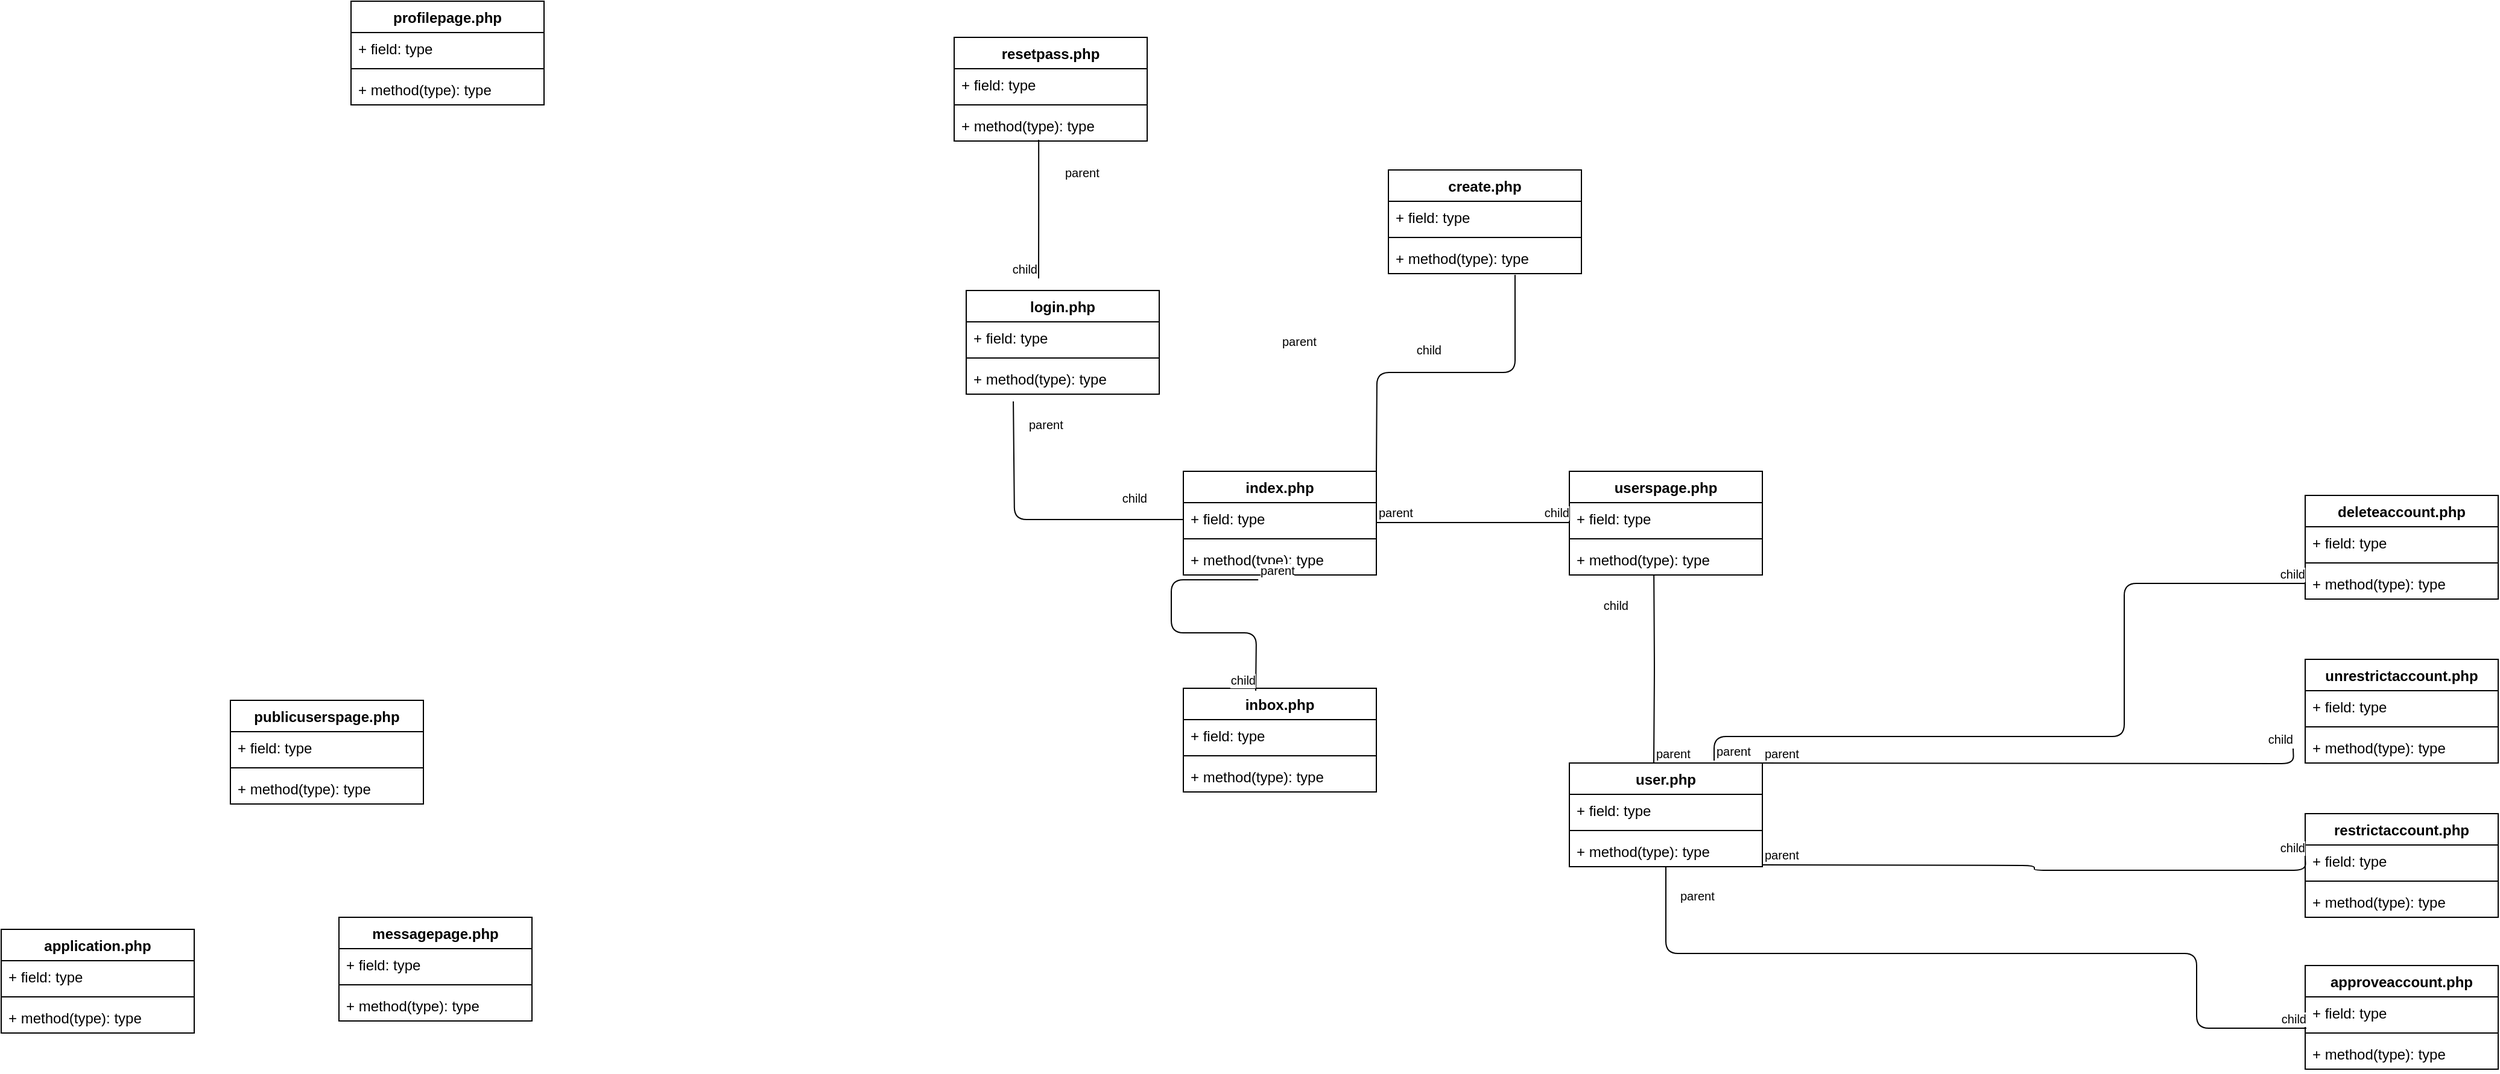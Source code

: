<mxfile version="12.7.0" type="device"><diagram id="EEaUqLNyj_sD7cRAbGWc" name="Page-1"><mxGraphModel dx="2498" dy="748" grid="1" gridSize="10" guides="1" tooltips="1" connect="1" arrows="1" fold="1" page="1" pageScale="1" pageWidth="850" pageHeight="1100" math="0" shadow="0"><root><mxCell id="0"/><mxCell id="1" parent="0"/><mxCell id="sC47pI0qDqFD75u-eTiy-1" value="index.php" style="swimlane;fontStyle=1;align=center;verticalAlign=top;childLayout=stackLayout;horizontal=1;startSize=26;horizontalStack=0;resizeParent=1;resizeParentMax=0;resizeLast=0;collapsible=1;marginBottom=0;" vertex="1" parent="1"><mxGeometry x="410" y="460" width="160" height="86" as="geometry"/></mxCell><mxCell id="sC47pI0qDqFD75u-eTiy-2" value="+ field: type" style="text;strokeColor=none;fillColor=none;align=left;verticalAlign=top;spacingLeft=4;spacingRight=4;overflow=hidden;rotatable=0;points=[[0,0.5],[1,0.5]];portConstraint=eastwest;" vertex="1" parent="sC47pI0qDqFD75u-eTiy-1"><mxGeometry y="26" width="160" height="26" as="geometry"/></mxCell><mxCell id="sC47pI0qDqFD75u-eTiy-3" value="" style="line;strokeWidth=1;fillColor=none;align=left;verticalAlign=middle;spacingTop=-1;spacingLeft=3;spacingRight=3;rotatable=0;labelPosition=right;points=[];portConstraint=eastwest;" vertex="1" parent="sC47pI0qDqFD75u-eTiy-1"><mxGeometry y="52" width="160" height="8" as="geometry"/></mxCell><mxCell id="sC47pI0qDqFD75u-eTiy-4" value="+ method(type): type" style="text;strokeColor=none;fillColor=none;align=left;verticalAlign=top;spacingLeft=4;spacingRight=4;overflow=hidden;rotatable=0;points=[[0,0.5],[1,0.5]];portConstraint=eastwest;" vertex="1" parent="sC47pI0qDqFD75u-eTiy-1"><mxGeometry y="60" width="160" height="26" as="geometry"/></mxCell><mxCell id="sC47pI0qDqFD75u-eTiy-5" value="login.php" style="swimlane;fontStyle=1;align=center;verticalAlign=top;childLayout=stackLayout;horizontal=1;startSize=26;horizontalStack=0;resizeParent=1;resizeParentMax=0;resizeLast=0;collapsible=1;marginBottom=0;" vertex="1" parent="1"><mxGeometry x="230" y="310" width="160" height="86" as="geometry"/></mxCell><mxCell id="sC47pI0qDqFD75u-eTiy-6" value="+ field: type" style="text;strokeColor=none;fillColor=none;align=left;verticalAlign=top;spacingLeft=4;spacingRight=4;overflow=hidden;rotatable=0;points=[[0,0.5],[1,0.5]];portConstraint=eastwest;" vertex="1" parent="sC47pI0qDqFD75u-eTiy-5"><mxGeometry y="26" width="160" height="26" as="geometry"/></mxCell><mxCell id="sC47pI0qDqFD75u-eTiy-7" value="" style="line;strokeWidth=1;fillColor=none;align=left;verticalAlign=middle;spacingTop=-1;spacingLeft=3;spacingRight=3;rotatable=0;labelPosition=right;points=[];portConstraint=eastwest;" vertex="1" parent="sC47pI0qDqFD75u-eTiy-5"><mxGeometry y="52" width="160" height="8" as="geometry"/></mxCell><mxCell id="sC47pI0qDqFD75u-eTiy-8" value="+ method(type): type" style="text;strokeColor=none;fillColor=none;align=left;verticalAlign=top;spacingLeft=4;spacingRight=4;overflow=hidden;rotatable=0;points=[[0,0.5],[1,0.5]];portConstraint=eastwest;" vertex="1" parent="sC47pI0qDqFD75u-eTiy-5"><mxGeometry y="60" width="160" height="26" as="geometry"/></mxCell><mxCell id="sC47pI0qDqFD75u-eTiy-9" value="create.php" style="swimlane;fontStyle=1;align=center;verticalAlign=top;childLayout=stackLayout;horizontal=1;startSize=26;horizontalStack=0;resizeParent=1;resizeParentMax=0;resizeLast=0;collapsible=1;marginBottom=0;" vertex="1" parent="1"><mxGeometry x="580" y="210" width="160" height="86" as="geometry"/></mxCell><mxCell id="sC47pI0qDqFD75u-eTiy-10" value="+ field: type" style="text;strokeColor=none;fillColor=none;align=left;verticalAlign=top;spacingLeft=4;spacingRight=4;overflow=hidden;rotatable=0;points=[[0,0.5],[1,0.5]];portConstraint=eastwest;" vertex="1" parent="sC47pI0qDqFD75u-eTiy-9"><mxGeometry y="26" width="160" height="26" as="geometry"/></mxCell><mxCell id="sC47pI0qDqFD75u-eTiy-11" value="" style="line;strokeWidth=1;fillColor=none;align=left;verticalAlign=middle;spacingTop=-1;spacingLeft=3;spacingRight=3;rotatable=0;labelPosition=right;points=[];portConstraint=eastwest;" vertex="1" parent="sC47pI0qDqFD75u-eTiy-9"><mxGeometry y="52" width="160" height="8" as="geometry"/></mxCell><mxCell id="sC47pI0qDqFD75u-eTiy-12" value="+ method(type): type" style="text;strokeColor=none;fillColor=none;align=left;verticalAlign=top;spacingLeft=4;spacingRight=4;overflow=hidden;rotatable=0;points=[[0,0.5],[1,0.5]];portConstraint=eastwest;" vertex="1" parent="sC47pI0qDqFD75u-eTiy-9"><mxGeometry y="60" width="160" height="26" as="geometry"/></mxCell><mxCell id="sC47pI0qDqFD75u-eTiy-13" value="profilepage.php" style="swimlane;fontStyle=1;align=center;verticalAlign=top;childLayout=stackLayout;horizontal=1;startSize=26;horizontalStack=0;resizeParent=1;resizeParentMax=0;resizeLast=0;collapsible=1;marginBottom=0;" vertex="1" parent="1"><mxGeometry x="-280" y="70" width="160" height="86" as="geometry"/></mxCell><mxCell id="sC47pI0qDqFD75u-eTiy-14" value="+ field: type" style="text;strokeColor=none;fillColor=none;align=left;verticalAlign=top;spacingLeft=4;spacingRight=4;overflow=hidden;rotatable=0;points=[[0,0.5],[1,0.5]];portConstraint=eastwest;" vertex="1" parent="sC47pI0qDqFD75u-eTiy-13"><mxGeometry y="26" width="160" height="26" as="geometry"/></mxCell><mxCell id="sC47pI0qDqFD75u-eTiy-15" value="" style="line;strokeWidth=1;fillColor=none;align=left;verticalAlign=middle;spacingTop=-1;spacingLeft=3;spacingRight=3;rotatable=0;labelPosition=right;points=[];portConstraint=eastwest;" vertex="1" parent="sC47pI0qDqFD75u-eTiy-13"><mxGeometry y="52" width="160" height="8" as="geometry"/></mxCell><mxCell id="sC47pI0qDqFD75u-eTiy-16" value="+ method(type): type" style="text;strokeColor=none;fillColor=none;align=left;verticalAlign=top;spacingLeft=4;spacingRight=4;overflow=hidden;rotatable=0;points=[[0,0.5],[1,0.5]];portConstraint=eastwest;" vertex="1" parent="sC47pI0qDqFD75u-eTiy-13"><mxGeometry y="60" width="160" height="26" as="geometry"/></mxCell><mxCell id="sC47pI0qDqFD75u-eTiy-17" value="inbox.php" style="swimlane;fontStyle=1;align=center;verticalAlign=top;childLayout=stackLayout;horizontal=1;startSize=26;horizontalStack=0;resizeParent=1;resizeParentMax=0;resizeLast=0;collapsible=1;marginBottom=0;" vertex="1" parent="1"><mxGeometry x="410" y="640" width="160" height="86" as="geometry"/></mxCell><mxCell id="sC47pI0qDqFD75u-eTiy-18" value="+ field: type" style="text;strokeColor=none;fillColor=none;align=left;verticalAlign=top;spacingLeft=4;spacingRight=4;overflow=hidden;rotatable=0;points=[[0,0.5],[1,0.5]];portConstraint=eastwest;" vertex="1" parent="sC47pI0qDqFD75u-eTiy-17"><mxGeometry y="26" width="160" height="26" as="geometry"/></mxCell><mxCell id="sC47pI0qDqFD75u-eTiy-19" value="" style="line;strokeWidth=1;fillColor=none;align=left;verticalAlign=middle;spacingTop=-1;spacingLeft=3;spacingRight=3;rotatable=0;labelPosition=right;points=[];portConstraint=eastwest;" vertex="1" parent="sC47pI0qDqFD75u-eTiy-17"><mxGeometry y="52" width="160" height="8" as="geometry"/></mxCell><mxCell id="sC47pI0qDqFD75u-eTiy-20" value="+ method(type): type" style="text;strokeColor=none;fillColor=none;align=left;verticalAlign=top;spacingLeft=4;spacingRight=4;overflow=hidden;rotatable=0;points=[[0,0.5],[1,0.5]];portConstraint=eastwest;" vertex="1" parent="sC47pI0qDqFD75u-eTiy-17"><mxGeometry y="60" width="160" height="26" as="geometry"/></mxCell><mxCell id="sC47pI0qDqFD75u-eTiy-21" value="messagepage.php" style="swimlane;fontStyle=1;align=center;verticalAlign=top;childLayout=stackLayout;horizontal=1;startSize=26;horizontalStack=0;resizeParent=1;resizeParentMax=0;resizeLast=0;collapsible=1;marginBottom=0;" vertex="1" parent="1"><mxGeometry x="-290" y="830" width="160" height="86" as="geometry"/></mxCell><mxCell id="sC47pI0qDqFD75u-eTiy-22" value="+ field: type" style="text;strokeColor=none;fillColor=none;align=left;verticalAlign=top;spacingLeft=4;spacingRight=4;overflow=hidden;rotatable=0;points=[[0,0.5],[1,0.5]];portConstraint=eastwest;" vertex="1" parent="sC47pI0qDqFD75u-eTiy-21"><mxGeometry y="26" width="160" height="26" as="geometry"/></mxCell><mxCell id="sC47pI0qDqFD75u-eTiy-23" value="" style="line;strokeWidth=1;fillColor=none;align=left;verticalAlign=middle;spacingTop=-1;spacingLeft=3;spacingRight=3;rotatable=0;labelPosition=right;points=[];portConstraint=eastwest;" vertex="1" parent="sC47pI0qDqFD75u-eTiy-21"><mxGeometry y="52" width="160" height="8" as="geometry"/></mxCell><mxCell id="sC47pI0qDqFD75u-eTiy-24" value="+ method(type): type" style="text;strokeColor=none;fillColor=none;align=left;verticalAlign=top;spacingLeft=4;spacingRight=4;overflow=hidden;rotatable=0;points=[[0,0.5],[1,0.5]];portConstraint=eastwest;" vertex="1" parent="sC47pI0qDqFD75u-eTiy-21"><mxGeometry y="60" width="160" height="26" as="geometry"/></mxCell><mxCell id="sC47pI0qDqFD75u-eTiy-25" value="application.php" style="swimlane;fontStyle=1;align=center;verticalAlign=top;childLayout=stackLayout;horizontal=1;startSize=26;horizontalStack=0;resizeParent=1;resizeParentMax=0;resizeLast=0;collapsible=1;marginBottom=0;" vertex="1" parent="1"><mxGeometry x="-570" y="840" width="160" height="86" as="geometry"/></mxCell><mxCell id="sC47pI0qDqFD75u-eTiy-26" value="+ field: type" style="text;strokeColor=none;fillColor=none;align=left;verticalAlign=top;spacingLeft=4;spacingRight=4;overflow=hidden;rotatable=0;points=[[0,0.5],[1,0.5]];portConstraint=eastwest;" vertex="1" parent="sC47pI0qDqFD75u-eTiy-25"><mxGeometry y="26" width="160" height="26" as="geometry"/></mxCell><mxCell id="sC47pI0qDqFD75u-eTiy-27" value="" style="line;strokeWidth=1;fillColor=none;align=left;verticalAlign=middle;spacingTop=-1;spacingLeft=3;spacingRight=3;rotatable=0;labelPosition=right;points=[];portConstraint=eastwest;" vertex="1" parent="sC47pI0qDqFD75u-eTiy-25"><mxGeometry y="52" width="160" height="8" as="geometry"/></mxCell><mxCell id="sC47pI0qDqFD75u-eTiy-28" value="+ method(type): type" style="text;strokeColor=none;fillColor=none;align=left;verticalAlign=top;spacingLeft=4;spacingRight=4;overflow=hidden;rotatable=0;points=[[0,0.5],[1,0.5]];portConstraint=eastwest;" vertex="1" parent="sC47pI0qDqFD75u-eTiy-25"><mxGeometry y="60" width="160" height="26" as="geometry"/></mxCell><mxCell id="sC47pI0qDqFD75u-eTiy-29" value="userspage.php" style="swimlane;fontStyle=1;align=center;verticalAlign=top;childLayout=stackLayout;horizontal=1;startSize=26;horizontalStack=0;resizeParent=1;resizeParentMax=0;resizeLast=0;collapsible=1;marginBottom=0;" vertex="1" parent="1"><mxGeometry x="730" y="460" width="160" height="86" as="geometry"/></mxCell><mxCell id="sC47pI0qDqFD75u-eTiy-30" value="+ field: type" style="text;strokeColor=none;fillColor=none;align=left;verticalAlign=top;spacingLeft=4;spacingRight=4;overflow=hidden;rotatable=0;points=[[0,0.5],[1,0.5]];portConstraint=eastwest;" vertex="1" parent="sC47pI0qDqFD75u-eTiy-29"><mxGeometry y="26" width="160" height="26" as="geometry"/></mxCell><mxCell id="sC47pI0qDqFD75u-eTiy-31" value="" style="line;strokeWidth=1;fillColor=none;align=left;verticalAlign=middle;spacingTop=-1;spacingLeft=3;spacingRight=3;rotatable=0;labelPosition=right;points=[];portConstraint=eastwest;" vertex="1" parent="sC47pI0qDqFD75u-eTiy-29"><mxGeometry y="52" width="160" height="8" as="geometry"/></mxCell><mxCell id="sC47pI0qDqFD75u-eTiy-32" value="+ method(type): type" style="text;strokeColor=none;fillColor=none;align=left;verticalAlign=top;spacingLeft=4;spacingRight=4;overflow=hidden;rotatable=0;points=[[0,0.5],[1,0.5]];portConstraint=eastwest;" vertex="1" parent="sC47pI0qDqFD75u-eTiy-29"><mxGeometry y="60" width="160" height="26" as="geometry"/></mxCell><mxCell id="sC47pI0qDqFD75u-eTiy-33" value="user.php&#10;" style="swimlane;fontStyle=1;align=center;verticalAlign=top;childLayout=stackLayout;horizontal=1;startSize=26;horizontalStack=0;resizeParent=1;resizeParentMax=0;resizeLast=0;collapsible=1;marginBottom=0;" vertex="1" parent="1"><mxGeometry x="730" y="702" width="160" height="86" as="geometry"/></mxCell><mxCell id="sC47pI0qDqFD75u-eTiy-77" value="" style="endArrow=none;html=1;edgeStyle=orthogonalEdgeStyle;entryX=0.438;entryY=1;entryDx=0;entryDy=0;entryPerimeter=0;" edge="1" parent="sC47pI0qDqFD75u-eTiy-33" target="sC47pI0qDqFD75u-eTiy-32"><mxGeometry relative="1" as="geometry"><mxPoint x="70" as="sourcePoint"/><mxPoint x="230" as="targetPoint"/></mxGeometry></mxCell><mxCell id="sC47pI0qDqFD75u-eTiy-78" value="parent" style="resizable=0;html=1;align=left;verticalAlign=bottom;labelBackgroundColor=#ffffff;fontSize=10;" connectable="0" vertex="1" parent="sC47pI0qDqFD75u-eTiy-77"><mxGeometry x="-1" relative="1" as="geometry"/></mxCell><mxCell id="sC47pI0qDqFD75u-eTiy-79" value="child" style="resizable=0;html=1;align=right;verticalAlign=bottom;labelBackgroundColor=#ffffff;fontSize=10;" connectable="0" vertex="1" parent="sC47pI0qDqFD75u-eTiy-77"><mxGeometry x="1" relative="1" as="geometry"><mxPoint x="-20.08" y="33.9" as="offset"/></mxGeometry></mxCell><mxCell id="sC47pI0qDqFD75u-eTiy-34" value="+ field: type" style="text;strokeColor=none;fillColor=none;align=left;verticalAlign=top;spacingLeft=4;spacingRight=4;overflow=hidden;rotatable=0;points=[[0,0.5],[1,0.5]];portConstraint=eastwest;" vertex="1" parent="sC47pI0qDqFD75u-eTiy-33"><mxGeometry y="26" width="160" height="26" as="geometry"/></mxCell><mxCell id="sC47pI0qDqFD75u-eTiy-35" value="" style="line;strokeWidth=1;fillColor=none;align=left;verticalAlign=middle;spacingTop=-1;spacingLeft=3;spacingRight=3;rotatable=0;labelPosition=right;points=[];portConstraint=eastwest;" vertex="1" parent="sC47pI0qDqFD75u-eTiy-33"><mxGeometry y="52" width="160" height="8" as="geometry"/></mxCell><mxCell id="sC47pI0qDqFD75u-eTiy-36" value="+ method(type): type" style="text;strokeColor=none;fillColor=none;align=left;verticalAlign=top;spacingLeft=4;spacingRight=4;overflow=hidden;rotatable=0;points=[[0,0.5],[1,0.5]];portConstraint=eastwest;" vertex="1" parent="sC47pI0qDqFD75u-eTiy-33"><mxGeometry y="60" width="160" height="26" as="geometry"/></mxCell><mxCell id="sC47pI0qDqFD75u-eTiy-37" value="publicuserspage.php" style="swimlane;fontStyle=1;align=center;verticalAlign=top;childLayout=stackLayout;horizontal=1;startSize=26;horizontalStack=0;resizeParent=1;resizeParentMax=0;resizeLast=0;collapsible=1;marginBottom=0;" vertex="1" parent="1"><mxGeometry x="-380" y="650" width="160" height="86" as="geometry"/></mxCell><mxCell id="sC47pI0qDqFD75u-eTiy-38" value="+ field: type" style="text;strokeColor=none;fillColor=none;align=left;verticalAlign=top;spacingLeft=4;spacingRight=4;overflow=hidden;rotatable=0;points=[[0,0.5],[1,0.5]];portConstraint=eastwest;" vertex="1" parent="sC47pI0qDqFD75u-eTiy-37"><mxGeometry y="26" width="160" height="26" as="geometry"/></mxCell><mxCell id="sC47pI0qDqFD75u-eTiy-39" value="" style="line;strokeWidth=1;fillColor=none;align=left;verticalAlign=middle;spacingTop=-1;spacingLeft=3;spacingRight=3;rotatable=0;labelPosition=right;points=[];portConstraint=eastwest;" vertex="1" parent="sC47pI0qDqFD75u-eTiy-37"><mxGeometry y="52" width="160" height="8" as="geometry"/></mxCell><mxCell id="sC47pI0qDqFD75u-eTiy-40" value="+ method(type): type" style="text;strokeColor=none;fillColor=none;align=left;verticalAlign=top;spacingLeft=4;spacingRight=4;overflow=hidden;rotatable=0;points=[[0,0.5],[1,0.5]];portConstraint=eastwest;" vertex="1" parent="sC47pI0qDqFD75u-eTiy-37"><mxGeometry y="60" width="160" height="26" as="geometry"/></mxCell><mxCell id="sC47pI0qDqFD75u-eTiy-41" value="resetpass.php" style="swimlane;fontStyle=1;align=center;verticalAlign=top;childLayout=stackLayout;horizontal=1;startSize=26;horizontalStack=0;resizeParent=1;resizeParentMax=0;resizeLast=0;collapsible=1;marginBottom=0;" vertex="1" parent="1"><mxGeometry x="220" y="100" width="160" height="86" as="geometry"/></mxCell><mxCell id="sC47pI0qDqFD75u-eTiy-42" value="+ field: type" style="text;strokeColor=none;fillColor=none;align=left;verticalAlign=top;spacingLeft=4;spacingRight=4;overflow=hidden;rotatable=0;points=[[0,0.5],[1,0.5]];portConstraint=eastwest;" vertex="1" parent="sC47pI0qDqFD75u-eTiy-41"><mxGeometry y="26" width="160" height="26" as="geometry"/></mxCell><mxCell id="sC47pI0qDqFD75u-eTiy-43" value="" style="line;strokeWidth=1;fillColor=none;align=left;verticalAlign=middle;spacingTop=-1;spacingLeft=3;spacingRight=3;rotatable=0;labelPosition=right;points=[];portConstraint=eastwest;" vertex="1" parent="sC47pI0qDqFD75u-eTiy-41"><mxGeometry y="52" width="160" height="8" as="geometry"/></mxCell><mxCell id="sC47pI0qDqFD75u-eTiy-44" value="+ method(type): type" style="text;strokeColor=none;fillColor=none;align=left;verticalAlign=top;spacingLeft=4;spacingRight=4;overflow=hidden;rotatable=0;points=[[0,0.5],[1,0.5]];portConstraint=eastwest;" vertex="1" parent="sC47pI0qDqFD75u-eTiy-41"><mxGeometry y="60" width="160" height="26" as="geometry"/></mxCell><mxCell id="sC47pI0qDqFD75u-eTiy-45" value="restrictaccount.php" style="swimlane;fontStyle=1;align=center;verticalAlign=top;childLayout=stackLayout;horizontal=1;startSize=26;horizontalStack=0;resizeParent=1;resizeParentMax=0;resizeLast=0;collapsible=1;marginBottom=0;" vertex="1" parent="1"><mxGeometry x="1340" y="744" width="160" height="86" as="geometry"/></mxCell><mxCell id="sC47pI0qDqFD75u-eTiy-46" value="+ field: type" style="text;strokeColor=none;fillColor=none;align=left;verticalAlign=top;spacingLeft=4;spacingRight=4;overflow=hidden;rotatable=0;points=[[0,0.5],[1,0.5]];portConstraint=eastwest;" vertex="1" parent="sC47pI0qDqFD75u-eTiy-45"><mxGeometry y="26" width="160" height="26" as="geometry"/></mxCell><mxCell id="sC47pI0qDqFD75u-eTiy-47" value="" style="line;strokeWidth=1;fillColor=none;align=left;verticalAlign=middle;spacingTop=-1;spacingLeft=3;spacingRight=3;rotatable=0;labelPosition=right;points=[];portConstraint=eastwest;" vertex="1" parent="sC47pI0qDqFD75u-eTiy-45"><mxGeometry y="52" width="160" height="8" as="geometry"/></mxCell><mxCell id="sC47pI0qDqFD75u-eTiy-48" value="+ method(type): type" style="text;strokeColor=none;fillColor=none;align=left;verticalAlign=top;spacingLeft=4;spacingRight=4;overflow=hidden;rotatable=0;points=[[0,0.5],[1,0.5]];portConstraint=eastwest;" vertex="1" parent="sC47pI0qDqFD75u-eTiy-45"><mxGeometry y="60" width="160" height="26" as="geometry"/></mxCell><mxCell id="sC47pI0qDqFD75u-eTiy-49" value="unrestrictaccount.php" style="swimlane;fontStyle=1;align=center;verticalAlign=top;childLayout=stackLayout;horizontal=1;startSize=26;horizontalStack=0;resizeParent=1;resizeParentMax=0;resizeLast=0;collapsible=1;marginBottom=0;" vertex="1" parent="1"><mxGeometry x="1340" y="616" width="160" height="86" as="geometry"/></mxCell><mxCell id="sC47pI0qDqFD75u-eTiy-50" value="+ field: type" style="text;strokeColor=none;fillColor=none;align=left;verticalAlign=top;spacingLeft=4;spacingRight=4;overflow=hidden;rotatable=0;points=[[0,0.5],[1,0.5]];portConstraint=eastwest;" vertex="1" parent="sC47pI0qDqFD75u-eTiy-49"><mxGeometry y="26" width="160" height="26" as="geometry"/></mxCell><mxCell id="sC47pI0qDqFD75u-eTiy-51" value="" style="line;strokeWidth=1;fillColor=none;align=left;verticalAlign=middle;spacingTop=-1;spacingLeft=3;spacingRight=3;rotatable=0;labelPosition=right;points=[];portConstraint=eastwest;" vertex="1" parent="sC47pI0qDqFD75u-eTiy-49"><mxGeometry y="52" width="160" height="8" as="geometry"/></mxCell><mxCell id="sC47pI0qDqFD75u-eTiy-52" value="+ method(type): type" style="text;strokeColor=none;fillColor=none;align=left;verticalAlign=top;spacingLeft=4;spacingRight=4;overflow=hidden;rotatable=0;points=[[0,0.5],[1,0.5]];portConstraint=eastwest;" vertex="1" parent="sC47pI0qDqFD75u-eTiy-49"><mxGeometry y="60" width="160" height="26" as="geometry"/></mxCell><mxCell id="sC47pI0qDqFD75u-eTiy-53" value="deleteaccount.php" style="swimlane;fontStyle=1;align=center;verticalAlign=top;childLayout=stackLayout;horizontal=1;startSize=26;horizontalStack=0;resizeParent=1;resizeParentMax=0;resizeLast=0;collapsible=1;marginBottom=0;" vertex="1" parent="1"><mxGeometry x="1340" y="480" width="160" height="86" as="geometry"/></mxCell><mxCell id="sC47pI0qDqFD75u-eTiy-54" value="+ field: type" style="text;strokeColor=none;fillColor=none;align=left;verticalAlign=top;spacingLeft=4;spacingRight=4;overflow=hidden;rotatable=0;points=[[0,0.5],[1,0.5]];portConstraint=eastwest;" vertex="1" parent="sC47pI0qDqFD75u-eTiy-53"><mxGeometry y="26" width="160" height="26" as="geometry"/></mxCell><mxCell id="sC47pI0qDqFD75u-eTiy-55" value="" style="line;strokeWidth=1;fillColor=none;align=left;verticalAlign=middle;spacingTop=-1;spacingLeft=3;spacingRight=3;rotatable=0;labelPosition=right;points=[];portConstraint=eastwest;" vertex="1" parent="sC47pI0qDqFD75u-eTiy-53"><mxGeometry y="52" width="160" height="8" as="geometry"/></mxCell><mxCell id="sC47pI0qDqFD75u-eTiy-56" value="+ method(type): type" style="text;strokeColor=none;fillColor=none;align=left;verticalAlign=top;spacingLeft=4;spacingRight=4;overflow=hidden;rotatable=0;points=[[0,0.5],[1,0.5]];portConstraint=eastwest;" vertex="1" parent="sC47pI0qDqFD75u-eTiy-53"><mxGeometry y="60" width="160" height="26" as="geometry"/></mxCell><mxCell id="sC47pI0qDqFD75u-eTiy-57" value="approveaccount.php" style="swimlane;fontStyle=1;align=center;verticalAlign=top;childLayout=stackLayout;horizontal=1;startSize=26;horizontalStack=0;resizeParent=1;resizeParentMax=0;resizeLast=0;collapsible=1;marginBottom=0;" vertex="1" parent="1"><mxGeometry x="1340" y="870" width="160" height="86" as="geometry"/></mxCell><mxCell id="sC47pI0qDqFD75u-eTiy-58" value="+ field: type" style="text;strokeColor=none;fillColor=none;align=left;verticalAlign=top;spacingLeft=4;spacingRight=4;overflow=hidden;rotatable=0;points=[[0,0.5],[1,0.5]];portConstraint=eastwest;" vertex="1" parent="sC47pI0qDqFD75u-eTiy-57"><mxGeometry y="26" width="160" height="26" as="geometry"/></mxCell><mxCell id="sC47pI0qDqFD75u-eTiy-59" value="" style="line;strokeWidth=1;fillColor=none;align=left;verticalAlign=middle;spacingTop=-1;spacingLeft=3;spacingRight=3;rotatable=0;labelPosition=right;points=[];portConstraint=eastwest;" vertex="1" parent="sC47pI0qDqFD75u-eTiy-57"><mxGeometry y="52" width="160" height="8" as="geometry"/></mxCell><mxCell id="sC47pI0qDqFD75u-eTiy-60" value="+ method(type): type" style="text;strokeColor=none;fillColor=none;align=left;verticalAlign=top;spacingLeft=4;spacingRight=4;overflow=hidden;rotatable=0;points=[[0,0.5],[1,0.5]];portConstraint=eastwest;" vertex="1" parent="sC47pI0qDqFD75u-eTiy-57"><mxGeometry y="60" width="160" height="26" as="geometry"/></mxCell><mxCell id="sC47pI0qDqFD75u-eTiy-65" value="" style="endArrow=none;html=1;edgeStyle=orthogonalEdgeStyle;exitX=0.244;exitY=1.231;exitDx=0;exitDy=0;exitPerimeter=0;" edge="1" parent="1" source="sC47pI0qDqFD75u-eTiy-8"><mxGeometry relative="1" as="geometry"><mxPoint x="250" y="500" as="sourcePoint"/><mxPoint x="410" y="500" as="targetPoint"/><Array as="points"><mxPoint x="270" y="500"/></Array></mxGeometry></mxCell><mxCell id="sC47pI0qDqFD75u-eTiy-66" value="parent" style="resizable=0;html=1;align=left;verticalAlign=bottom;labelBackgroundColor=#ffffff;fontSize=10;" connectable="0" vertex="1" parent="sC47pI0qDqFD75u-eTiy-65"><mxGeometry x="-1" relative="1" as="geometry"><mxPoint x="10.96" y="27.99" as="offset"/></mxGeometry></mxCell><mxCell id="sC47pI0qDqFD75u-eTiy-67" value="child" style="resizable=0;html=1;align=right;verticalAlign=bottom;labelBackgroundColor=#ffffff;fontSize=10;" connectable="0" vertex="1" parent="sC47pI0qDqFD75u-eTiy-65"><mxGeometry x="1" relative="1" as="geometry"><mxPoint x="-30" y="-10" as="offset"/></mxGeometry></mxCell><mxCell id="sC47pI0qDqFD75u-eTiy-68" value="" style="endArrow=none;html=1;edgeStyle=orthogonalEdgeStyle;exitX=0.438;exitY=0.962;exitDx=0;exitDy=0;exitPerimeter=0;" edge="1" parent="1" source="sC47pI0qDqFD75u-eTiy-44"><mxGeometry relative="1" as="geometry"><mxPoint x="190" y="270" as="sourcePoint"/><mxPoint x="290" y="300" as="targetPoint"/></mxGeometry></mxCell><mxCell id="sC47pI0qDqFD75u-eTiy-69" value="parent" style="resizable=0;html=1;align=left;verticalAlign=bottom;labelBackgroundColor=#ffffff;fontSize=10;" connectable="0" vertex="1" parent="sC47pI0qDqFD75u-eTiy-68"><mxGeometry x="-1" relative="1" as="geometry"><mxPoint x="19.92" y="34.99" as="offset"/></mxGeometry></mxCell><mxCell id="sC47pI0qDqFD75u-eTiy-70" value="child" style="resizable=0;html=1;align=right;verticalAlign=bottom;labelBackgroundColor=#ffffff;fontSize=10;" connectable="0" vertex="1" parent="sC47pI0qDqFD75u-eTiy-68"><mxGeometry x="1" relative="1" as="geometry"/></mxCell><mxCell id="sC47pI0qDqFD75u-eTiy-71" value="" style="endArrow=none;html=1;edgeStyle=orthogonalEdgeStyle;entryX=0.656;entryY=1.038;entryDx=0;entryDy=0;entryPerimeter=0;" edge="1" parent="1" target="sC47pI0qDqFD75u-eTiy-12"><mxGeometry relative="1" as="geometry"><mxPoint x="570" y="460" as="sourcePoint"/><mxPoint x="680" y="310" as="targetPoint"/></mxGeometry></mxCell><mxCell id="sC47pI0qDqFD75u-eTiy-72" value="parent" style="resizable=0;html=1;align=left;verticalAlign=bottom;labelBackgroundColor=#ffffff;fontSize=10;" connectable="0" vertex="1" parent="sC47pI0qDqFD75u-eTiy-71"><mxGeometry x="-1" relative="1" as="geometry"><mxPoint x="-80" y="-100" as="offset"/></mxGeometry></mxCell><mxCell id="sC47pI0qDqFD75u-eTiy-73" value="child" style="resizable=0;html=1;align=right;verticalAlign=bottom;labelBackgroundColor=#ffffff;fontSize=10;" connectable="0" vertex="1" parent="sC47pI0qDqFD75u-eTiy-71"><mxGeometry x="1" relative="1" as="geometry"><mxPoint x="-60" y="70" as="offset"/></mxGeometry></mxCell><mxCell id="sC47pI0qDqFD75u-eTiy-74" value="" style="endArrow=none;html=1;edgeStyle=orthogonalEdgeStyle;" edge="1" parent="1"><mxGeometry relative="1" as="geometry"><mxPoint x="570" y="502.5" as="sourcePoint"/><mxPoint x="730" y="502.5" as="targetPoint"/></mxGeometry></mxCell><mxCell id="sC47pI0qDqFD75u-eTiy-75" value="parent" style="resizable=0;html=1;align=left;verticalAlign=bottom;labelBackgroundColor=#ffffff;fontSize=10;" connectable="0" vertex="1" parent="sC47pI0qDqFD75u-eTiy-74"><mxGeometry x="-1" relative="1" as="geometry"/></mxCell><mxCell id="sC47pI0qDqFD75u-eTiy-76" value="child" style="resizable=0;html=1;align=right;verticalAlign=bottom;labelBackgroundColor=#ffffff;fontSize=10;" connectable="0" vertex="1" parent="sC47pI0qDqFD75u-eTiy-74"><mxGeometry x="1" relative="1" as="geometry"/></mxCell><mxCell id="sC47pI0qDqFD75u-eTiy-80" value="" style="endArrow=none;html=1;edgeStyle=orthogonalEdgeStyle;" edge="1" parent="1"><mxGeometry relative="1" as="geometry"><mxPoint x="890" y="702" as="sourcePoint"/><mxPoint x="1330" y="690" as="targetPoint"/></mxGeometry></mxCell><mxCell id="sC47pI0qDqFD75u-eTiy-81" value="parent" style="resizable=0;html=1;align=left;verticalAlign=bottom;labelBackgroundColor=#ffffff;fontSize=10;" connectable="0" vertex="1" parent="sC47pI0qDqFD75u-eTiy-80"><mxGeometry x="-1" relative="1" as="geometry"/></mxCell><mxCell id="sC47pI0qDqFD75u-eTiy-82" value="child" style="resizable=0;html=1;align=right;verticalAlign=bottom;labelBackgroundColor=#ffffff;fontSize=10;" connectable="0" vertex="1" parent="sC47pI0qDqFD75u-eTiy-80"><mxGeometry x="1" relative="1" as="geometry"/></mxCell><mxCell id="sC47pI0qDqFD75u-eTiy-83" value="" style="endArrow=none;html=1;edgeStyle=orthogonalEdgeStyle;" edge="1" parent="1"><mxGeometry relative="1" as="geometry"><mxPoint x="890" y="786.5" as="sourcePoint"/><mxPoint x="1340" y="780" as="targetPoint"/></mxGeometry></mxCell><mxCell id="sC47pI0qDqFD75u-eTiy-84" value="parent" style="resizable=0;html=1;align=left;verticalAlign=bottom;labelBackgroundColor=#ffffff;fontSize=10;" connectable="0" vertex="1" parent="sC47pI0qDqFD75u-eTiy-83"><mxGeometry x="-1" relative="1" as="geometry"/></mxCell><mxCell id="sC47pI0qDqFD75u-eTiy-85" value="child" style="resizable=0;html=1;align=right;verticalAlign=bottom;labelBackgroundColor=#ffffff;fontSize=10;" connectable="0" vertex="1" parent="sC47pI0qDqFD75u-eTiy-83"><mxGeometry x="1" relative="1" as="geometry"/></mxCell><mxCell id="sC47pI0qDqFD75u-eTiy-86" value="" style="endArrow=none;html=1;edgeStyle=orthogonalEdgeStyle;entryX=0.006;entryY=1;entryDx=0;entryDy=0;entryPerimeter=0;" edge="1" parent="1" source="sC47pI0qDqFD75u-eTiy-36" target="sC47pI0qDqFD75u-eTiy-58"><mxGeometry relative="1" as="geometry"><mxPoint x="780" y="860" as="sourcePoint"/><mxPoint x="1280" y="860" as="targetPoint"/><Array as="points"><mxPoint x="810" y="860"/><mxPoint x="1250" y="860"/><mxPoint x="1250" y="922"/></Array></mxGeometry></mxCell><mxCell id="sC47pI0qDqFD75u-eTiy-87" value="parent" style="resizable=0;html=1;align=left;verticalAlign=bottom;labelBackgroundColor=#ffffff;fontSize=10;" connectable="0" vertex="1" parent="sC47pI0qDqFD75u-eTiy-86"><mxGeometry x="-1" relative="1" as="geometry"><mxPoint x="10" y="32" as="offset"/></mxGeometry></mxCell><mxCell id="sC47pI0qDqFD75u-eTiy-88" value="child" style="resizable=0;html=1;align=right;verticalAlign=bottom;labelBackgroundColor=#ffffff;fontSize=10;" connectable="0" vertex="1" parent="sC47pI0qDqFD75u-eTiy-86"><mxGeometry x="1" relative="1" as="geometry"/></mxCell><mxCell id="sC47pI0qDqFD75u-eTiy-89" value="" style="endArrow=none;html=1;edgeStyle=orthogonalEdgeStyle;entryX=0;entryY=0.5;entryDx=0;entryDy=0;" edge="1" parent="1" target="sC47pI0qDqFD75u-eTiy-56"><mxGeometry relative="1" as="geometry"><mxPoint x="850" y="700" as="sourcePoint"/><mxPoint x="1180" y="550" as="targetPoint"/><Array as="points"><mxPoint x="850" y="680"/><mxPoint x="1190" y="680"/><mxPoint x="1190" y="553"/></Array></mxGeometry></mxCell><mxCell id="sC47pI0qDqFD75u-eTiy-90" value="parent" style="resizable=0;html=1;align=left;verticalAlign=bottom;labelBackgroundColor=#ffffff;fontSize=10;" connectable="0" vertex="1" parent="sC47pI0qDqFD75u-eTiy-89"><mxGeometry x="-1" relative="1" as="geometry"/></mxCell><mxCell id="sC47pI0qDqFD75u-eTiy-91" value="child" style="resizable=0;html=1;align=right;verticalAlign=bottom;labelBackgroundColor=#ffffff;fontSize=10;" connectable="0" vertex="1" parent="sC47pI0qDqFD75u-eTiy-89"><mxGeometry x="1" relative="1" as="geometry"/></mxCell><mxCell id="sC47pI0qDqFD75u-eTiy-92" value="" style="endArrow=none;html=1;edgeStyle=orthogonalEdgeStyle;exitX=0.388;exitY=1.154;exitDx=0;exitDy=0;exitPerimeter=0;" edge="1" parent="1" source="sC47pI0qDqFD75u-eTiy-4"><mxGeometry relative="1" as="geometry"><mxPoint x="310" y="642" as="sourcePoint"/><mxPoint x="470" y="642" as="targetPoint"/></mxGeometry></mxCell><mxCell id="sC47pI0qDqFD75u-eTiy-93" value="parent" style="resizable=0;html=1;align=left;verticalAlign=bottom;labelBackgroundColor=#ffffff;fontSize=10;" connectable="0" vertex="1" parent="sC47pI0qDqFD75u-eTiy-92"><mxGeometry x="-1" relative="1" as="geometry"/></mxCell><mxCell id="sC47pI0qDqFD75u-eTiy-94" value="child" style="resizable=0;html=1;align=right;verticalAlign=bottom;labelBackgroundColor=#ffffff;fontSize=10;" connectable="0" vertex="1" parent="sC47pI0qDqFD75u-eTiy-92"><mxGeometry x="1" relative="1" as="geometry"/></mxCell></root></mxGraphModel></diagram></mxfile>
